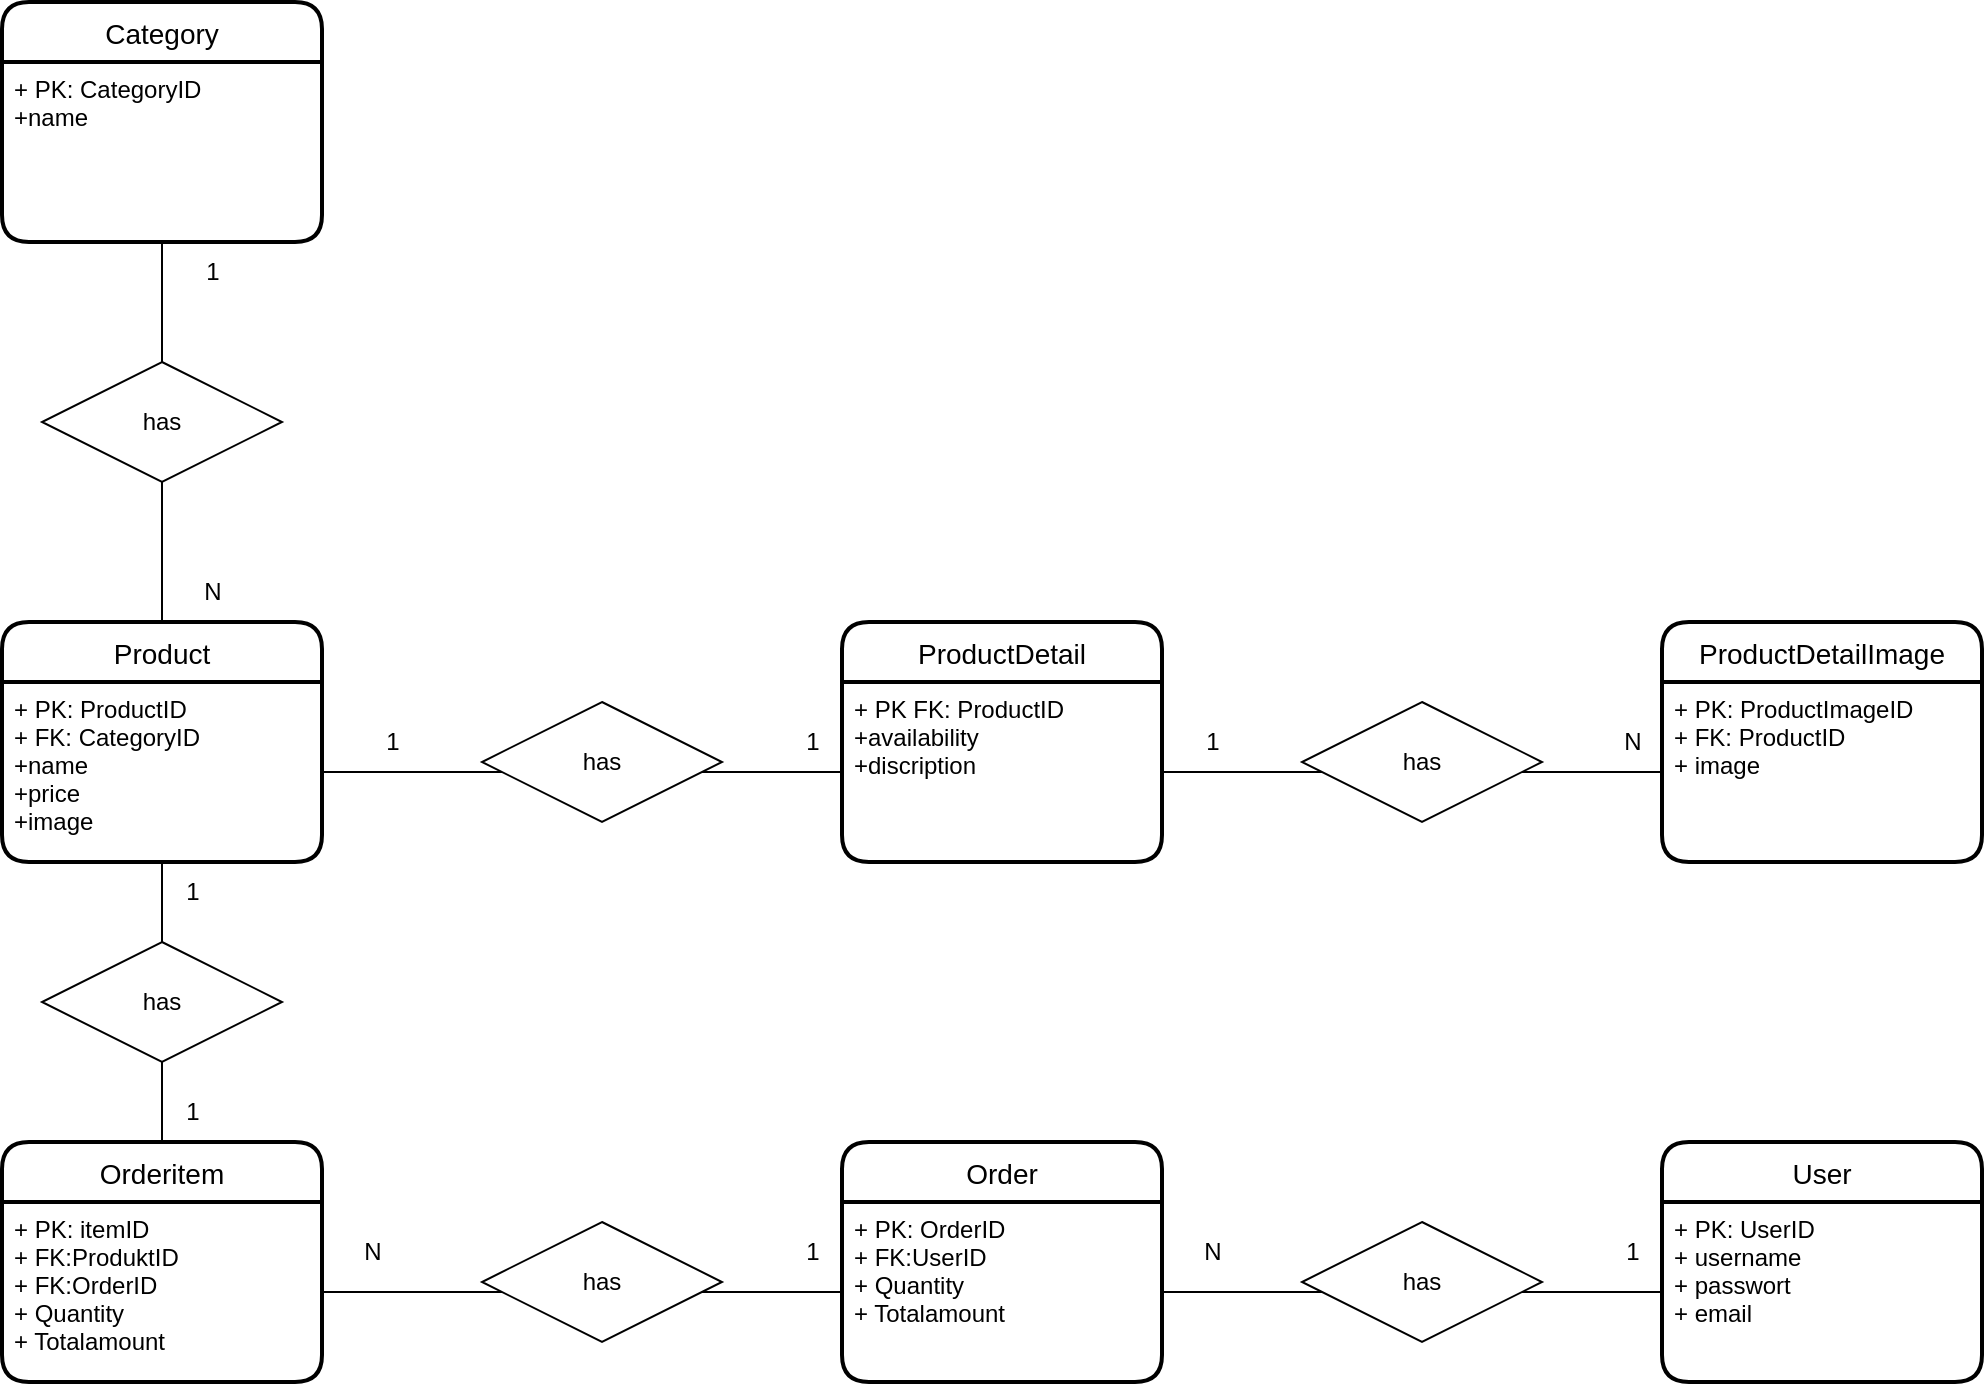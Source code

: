 <mxfile version="20.2.7" type="device"><diagram name="Page-1" id="2ca16b54-16f6-2749-3443-fa8db7711227"><mxGraphModel dx="1597" dy="842" grid="1" gridSize="10" guides="1" tooltips="1" connect="1" arrows="1" fold="1" page="1" pageScale="1" pageWidth="1100" pageHeight="850" background="none" math="0" shadow="0"><root><mxCell id="0"/><mxCell id="1" parent="0"/><mxCell id="4pvZ7422lS_zNU5GSS0f-1" value="Product" style="swimlane;childLayout=stackLayout;horizontal=1;startSize=30;horizontalStack=0;rounded=1;fontSize=14;fontStyle=0;strokeWidth=2;resizeParent=0;resizeLast=1;shadow=0;dashed=0;align=center;" vertex="1" parent="1"><mxGeometry x="80" y="850" width="160" height="120" as="geometry"/></mxCell><mxCell id="4pvZ7422lS_zNU5GSS0f-2" value="+ PK: ProductID&#10;+ FK: CategoryID&#10;+name&#10;+price&#10;+image&#10;" style="align=left;strokeColor=none;fillColor=none;spacingLeft=4;fontSize=12;verticalAlign=top;resizable=0;rotatable=0;part=1;" vertex="1" parent="4pvZ7422lS_zNU5GSS0f-1"><mxGeometry y="30" width="160" height="90" as="geometry"/></mxCell><mxCell id="4pvZ7422lS_zNU5GSS0f-3" value="ProductDetail" style="swimlane;childLayout=stackLayout;horizontal=1;startSize=30;horizontalStack=0;rounded=1;fontSize=14;fontStyle=0;strokeWidth=2;resizeParent=0;resizeLast=1;shadow=0;dashed=0;align=center;" vertex="1" parent="1"><mxGeometry x="500" y="850" width="160" height="120" as="geometry"/></mxCell><mxCell id="4pvZ7422lS_zNU5GSS0f-4" value="+ PK FK: ProductID&#10;+availability&#10;+discription&#10;" style="align=left;strokeColor=none;fillColor=none;spacingLeft=4;fontSize=12;verticalAlign=top;resizable=0;rotatable=0;part=1;" vertex="1" parent="4pvZ7422lS_zNU5GSS0f-3"><mxGeometry y="30" width="160" height="90" as="geometry"/></mxCell><mxCell id="4pvZ7422lS_zNU5GSS0f-5" style="edgeStyle=orthogonalEdgeStyle;rounded=0;orthogonalLoop=1;jettySize=auto;html=1;endArrow=none;endFill=0;" edge="1" parent="1" source="4pvZ7422lS_zNU5GSS0f-2" target="4pvZ7422lS_zNU5GSS0f-4"><mxGeometry relative="1" as="geometry"/></mxCell><mxCell id="4pvZ7422lS_zNU5GSS0f-6" value="ProductDetailImage" style="swimlane;childLayout=stackLayout;horizontal=1;startSize=30;horizontalStack=0;rounded=1;fontSize=14;fontStyle=0;strokeWidth=2;resizeParent=0;resizeLast=1;shadow=0;dashed=0;align=center;" vertex="1" parent="1"><mxGeometry x="910" y="850" width="160" height="120" as="geometry"/></mxCell><mxCell id="4pvZ7422lS_zNU5GSS0f-7" value="+ PK: ProductImageID&#10;+ FK: ProductID&#10;+ image&#10;" style="align=left;strokeColor=none;fillColor=none;spacingLeft=4;fontSize=12;verticalAlign=top;resizable=0;rotatable=0;part=1;" vertex="1" parent="4pvZ7422lS_zNU5GSS0f-6"><mxGeometry y="30" width="160" height="90" as="geometry"/></mxCell><mxCell id="4pvZ7422lS_zNU5GSS0f-17" style="edgeStyle=orthogonalEdgeStyle;rounded=0;orthogonalLoop=1;jettySize=auto;html=1;entryX=0;entryY=0.5;entryDx=0;entryDy=0;endArrow=none;endFill=0;" edge="1" parent="1" source="4pvZ7422lS_zNU5GSS0f-4" target="4pvZ7422lS_zNU5GSS0f-7"><mxGeometry relative="1" as="geometry"/></mxCell><mxCell id="4pvZ7422lS_zNU5GSS0f-19" value="has" style="shape=rhombus;perimeter=rhombusPerimeter;whiteSpace=wrap;html=1;align=center;" vertex="1" parent="1"><mxGeometry x="320" y="890" width="120" height="60" as="geometry"/></mxCell><mxCell id="4pvZ7422lS_zNU5GSS0f-22" value="has" style="shape=rhombus;perimeter=rhombusPerimeter;whiteSpace=wrap;html=1;align=center;" vertex="1" parent="1"><mxGeometry x="730" y="890" width="120" height="60" as="geometry"/></mxCell><mxCell id="4pvZ7422lS_zNU5GSS0f-25" value="1" style="text;html=1;align=center;verticalAlign=middle;resizable=0;points=[];autosize=1;strokeColor=none;fillColor=none;" vertex="1" parent="1"><mxGeometry x="260" y="895" width="30" height="30" as="geometry"/></mxCell><mxCell id="4pvZ7422lS_zNU5GSS0f-26" value="1" style="text;html=1;align=center;verticalAlign=middle;resizable=0;points=[];autosize=1;strokeColor=none;fillColor=none;" vertex="1" parent="1"><mxGeometry x="470" y="895" width="30" height="30" as="geometry"/></mxCell><mxCell id="4pvZ7422lS_zNU5GSS0f-28" value="1" style="text;html=1;align=center;verticalAlign=middle;resizable=0;points=[];autosize=1;strokeColor=none;fillColor=none;" vertex="1" parent="1"><mxGeometry x="670" y="895" width="30" height="30" as="geometry"/></mxCell><mxCell id="4pvZ7422lS_zNU5GSS0f-29" value="N" style="text;html=1;align=center;verticalAlign=middle;resizable=0;points=[];autosize=1;strokeColor=none;fillColor=none;" vertex="1" parent="1"><mxGeometry x="880" y="895" width="30" height="30" as="geometry"/></mxCell><mxCell id="4pvZ7422lS_zNU5GSS0f-32" style="edgeStyle=orthogonalEdgeStyle;rounded=0;orthogonalLoop=1;jettySize=auto;html=1;entryX=0.5;entryY=0;entryDx=0;entryDy=0;endArrow=none;endFill=0;startArrow=none;" edge="1" parent="1" source="4pvZ7422lS_zNU5GSS0f-33" target="4pvZ7422lS_zNU5GSS0f-1"><mxGeometry relative="1" as="geometry"/></mxCell><mxCell id="4pvZ7422lS_zNU5GSS0f-30" value="Category" style="swimlane;childLayout=stackLayout;horizontal=1;startSize=30;horizontalStack=0;rounded=1;fontSize=14;fontStyle=0;strokeWidth=2;resizeParent=0;resizeLast=1;shadow=0;dashed=0;align=center;" vertex="1" parent="1"><mxGeometry x="80" y="540" width="160" height="120" as="geometry"/></mxCell><mxCell id="4pvZ7422lS_zNU5GSS0f-31" value="+ PK: CategoryID&#10;+name&#10;" style="align=left;strokeColor=none;fillColor=none;spacingLeft=4;fontSize=12;verticalAlign=top;resizable=0;rotatable=0;part=1;" vertex="1" parent="4pvZ7422lS_zNU5GSS0f-30"><mxGeometry y="30" width="160" height="90" as="geometry"/></mxCell><mxCell id="4pvZ7422lS_zNU5GSS0f-33" value="has" style="shape=rhombus;perimeter=rhombusPerimeter;whiteSpace=wrap;html=1;align=center;" vertex="1" parent="1"><mxGeometry x="100" y="720" width="120" height="60" as="geometry"/></mxCell><mxCell id="4pvZ7422lS_zNU5GSS0f-34" value="" style="edgeStyle=orthogonalEdgeStyle;rounded=0;orthogonalLoop=1;jettySize=auto;html=1;entryX=0.5;entryY=0;entryDx=0;entryDy=0;endArrow=none;endFill=0;" edge="1" parent="1" source="4pvZ7422lS_zNU5GSS0f-30" target="4pvZ7422lS_zNU5GSS0f-33"><mxGeometry relative="1" as="geometry"><mxPoint x="160" y="690" as="sourcePoint"/><mxPoint x="160" y="850" as="targetPoint"/></mxGeometry></mxCell><mxCell id="4pvZ7422lS_zNU5GSS0f-36" value="1" style="text;html=1;align=center;verticalAlign=middle;resizable=0;points=[];autosize=1;strokeColor=none;fillColor=none;" vertex="1" parent="1"><mxGeometry x="170" y="660" width="30" height="30" as="geometry"/></mxCell><mxCell id="4pvZ7422lS_zNU5GSS0f-37" value="N" style="text;html=1;align=center;verticalAlign=middle;resizable=0;points=[];autosize=1;strokeColor=none;fillColor=none;" vertex="1" parent="1"><mxGeometry x="170" y="820" width="30" height="30" as="geometry"/></mxCell><mxCell id="4pvZ7422lS_zNU5GSS0f-38" value="Orderitem" style="swimlane;childLayout=stackLayout;horizontal=1;startSize=30;horizontalStack=0;rounded=1;fontSize=14;fontStyle=0;strokeWidth=2;resizeParent=0;resizeLast=1;shadow=0;dashed=0;align=center;" vertex="1" parent="1"><mxGeometry x="80" y="1110" width="160" height="120" as="geometry"/></mxCell><mxCell id="4pvZ7422lS_zNU5GSS0f-39" value="+ PK: itemID&#10;+ FK:ProduktID&#10;+ FK:OrderID&#10;+ Quantity&#10;+ Totalamount&#10;" style="align=left;strokeColor=none;fillColor=none;spacingLeft=4;fontSize=12;verticalAlign=top;resizable=0;rotatable=0;part=1;" vertex="1" parent="4pvZ7422lS_zNU5GSS0f-38"><mxGeometry y="30" width="160" height="90" as="geometry"/></mxCell><mxCell id="4pvZ7422lS_zNU5GSS0f-40" style="edgeStyle=orthogonalEdgeStyle;rounded=0;orthogonalLoop=1;jettySize=auto;html=1;entryX=0.5;entryY=0;entryDx=0;entryDy=0;endArrow=none;endFill=0;startArrow=none;" edge="1" parent="1" source="4pvZ7422lS_zNU5GSS0f-41" target="4pvZ7422lS_zNU5GSS0f-38"><mxGeometry relative="1" as="geometry"/></mxCell><mxCell id="4pvZ7422lS_zNU5GSS0f-41" value="has" style="shape=rhombus;perimeter=rhombusPerimeter;whiteSpace=wrap;html=1;align=center;" vertex="1" parent="1"><mxGeometry x="100" y="1010" width="120" height="60" as="geometry"/></mxCell><mxCell id="4pvZ7422lS_zNU5GSS0f-42" value="" style="edgeStyle=orthogonalEdgeStyle;rounded=0;orthogonalLoop=1;jettySize=auto;html=1;entryX=0.5;entryY=0;entryDx=0;entryDy=0;endArrow=none;endFill=0;" edge="1" parent="1" source="4pvZ7422lS_zNU5GSS0f-2" target="4pvZ7422lS_zNU5GSS0f-41"><mxGeometry relative="1" as="geometry"><mxPoint x="160" y="970" as="sourcePoint"/><mxPoint x="160" y="1110" as="targetPoint"/></mxGeometry></mxCell><mxCell id="4pvZ7422lS_zNU5GSS0f-43" value="1" style="text;html=1;align=center;verticalAlign=middle;resizable=0;points=[];autosize=1;strokeColor=none;fillColor=none;" vertex="1" parent="1"><mxGeometry x="160" y="970" width="30" height="30" as="geometry"/></mxCell><mxCell id="4pvZ7422lS_zNU5GSS0f-44" value="1" style="text;html=1;align=center;verticalAlign=middle;resizable=0;points=[];autosize=1;strokeColor=none;fillColor=none;" vertex="1" parent="1"><mxGeometry x="160" y="1080" width="30" height="30" as="geometry"/></mxCell><mxCell id="4pvZ7422lS_zNU5GSS0f-45" value="Order" style="swimlane;childLayout=stackLayout;horizontal=1;startSize=30;horizontalStack=0;rounded=1;fontSize=14;fontStyle=0;strokeWidth=2;resizeParent=0;resizeLast=1;shadow=0;dashed=0;align=center;" vertex="1" parent="1"><mxGeometry x="500" y="1110" width="160" height="120" as="geometry"/></mxCell><mxCell id="4pvZ7422lS_zNU5GSS0f-46" value="+ PK: OrderID&#10;+ FK:UserID&#10;+ Quantity&#10;+ Totalamount&#10;" style="align=left;strokeColor=none;fillColor=none;spacingLeft=4;fontSize=12;verticalAlign=top;resizable=0;rotatable=0;part=1;" vertex="1" parent="4pvZ7422lS_zNU5GSS0f-45"><mxGeometry y="30" width="160" height="90" as="geometry"/></mxCell><mxCell id="4pvZ7422lS_zNU5GSS0f-47" style="edgeStyle=orthogonalEdgeStyle;rounded=0;orthogonalLoop=1;jettySize=auto;html=1;endArrow=none;endFill=0;entryX=0;entryY=0.5;entryDx=0;entryDy=0;" edge="1" parent="1" source="4pvZ7422lS_zNU5GSS0f-39" target="4pvZ7422lS_zNU5GSS0f-46"><mxGeometry relative="1" as="geometry"><mxPoint x="430" y="1185" as="targetPoint"/></mxGeometry></mxCell><mxCell id="4pvZ7422lS_zNU5GSS0f-48" value="has" style="shape=rhombus;perimeter=rhombusPerimeter;whiteSpace=wrap;html=1;align=center;" vertex="1" parent="1"><mxGeometry x="320" y="1150" width="120" height="60" as="geometry"/></mxCell><mxCell id="4pvZ7422lS_zNU5GSS0f-49" value="1" style="text;html=1;align=center;verticalAlign=middle;resizable=0;points=[];autosize=1;strokeColor=none;fillColor=none;" vertex="1" parent="1"><mxGeometry x="470" y="1150" width="30" height="30" as="geometry"/></mxCell><mxCell id="4pvZ7422lS_zNU5GSS0f-50" value="N" style="text;html=1;align=center;verticalAlign=middle;resizable=0;points=[];autosize=1;strokeColor=none;fillColor=none;" vertex="1" parent="1"><mxGeometry x="250" y="1150" width="30" height="30" as="geometry"/></mxCell><mxCell id="4pvZ7422lS_zNU5GSS0f-51" value="User" style="swimlane;childLayout=stackLayout;horizontal=1;startSize=30;horizontalStack=0;rounded=1;fontSize=14;fontStyle=0;strokeWidth=2;resizeParent=0;resizeLast=1;shadow=0;dashed=0;align=center;" vertex="1" parent="1"><mxGeometry x="910" y="1110" width="160" height="120" as="geometry"/></mxCell><mxCell id="4pvZ7422lS_zNU5GSS0f-52" value="+ PK: UserID&#10;+ username&#10;+ passwort&#10;+ email&#10;" style="align=left;strokeColor=none;fillColor=none;spacingLeft=4;fontSize=12;verticalAlign=top;resizable=0;rotatable=0;part=1;" vertex="1" parent="4pvZ7422lS_zNU5GSS0f-51"><mxGeometry y="30" width="160" height="90" as="geometry"/></mxCell><mxCell id="4pvZ7422lS_zNU5GSS0f-57" style="edgeStyle=orthogonalEdgeStyle;rounded=0;orthogonalLoop=1;jettySize=auto;html=1;entryX=0;entryY=0.5;entryDx=0;entryDy=0;endArrow=none;endFill=0;" edge="1" parent="1" source="4pvZ7422lS_zNU5GSS0f-46" target="4pvZ7422lS_zNU5GSS0f-52"><mxGeometry relative="1" as="geometry"/></mxCell><mxCell id="4pvZ7422lS_zNU5GSS0f-58" value="has" style="shape=rhombus;perimeter=rhombusPerimeter;whiteSpace=wrap;html=1;align=center;" vertex="1" parent="1"><mxGeometry x="730" y="1150" width="120" height="60" as="geometry"/></mxCell><mxCell id="4pvZ7422lS_zNU5GSS0f-61" value="N" style="text;html=1;align=center;verticalAlign=middle;resizable=0;points=[];autosize=1;strokeColor=none;fillColor=none;" vertex="1" parent="1"><mxGeometry x="670" y="1150" width="30" height="30" as="geometry"/></mxCell><mxCell id="4pvZ7422lS_zNU5GSS0f-62" value="1" style="text;html=1;align=center;verticalAlign=middle;resizable=0;points=[];autosize=1;strokeColor=none;fillColor=none;" vertex="1" parent="1"><mxGeometry x="880" y="1150" width="30" height="30" as="geometry"/></mxCell></root></mxGraphModel></diagram></mxfile>